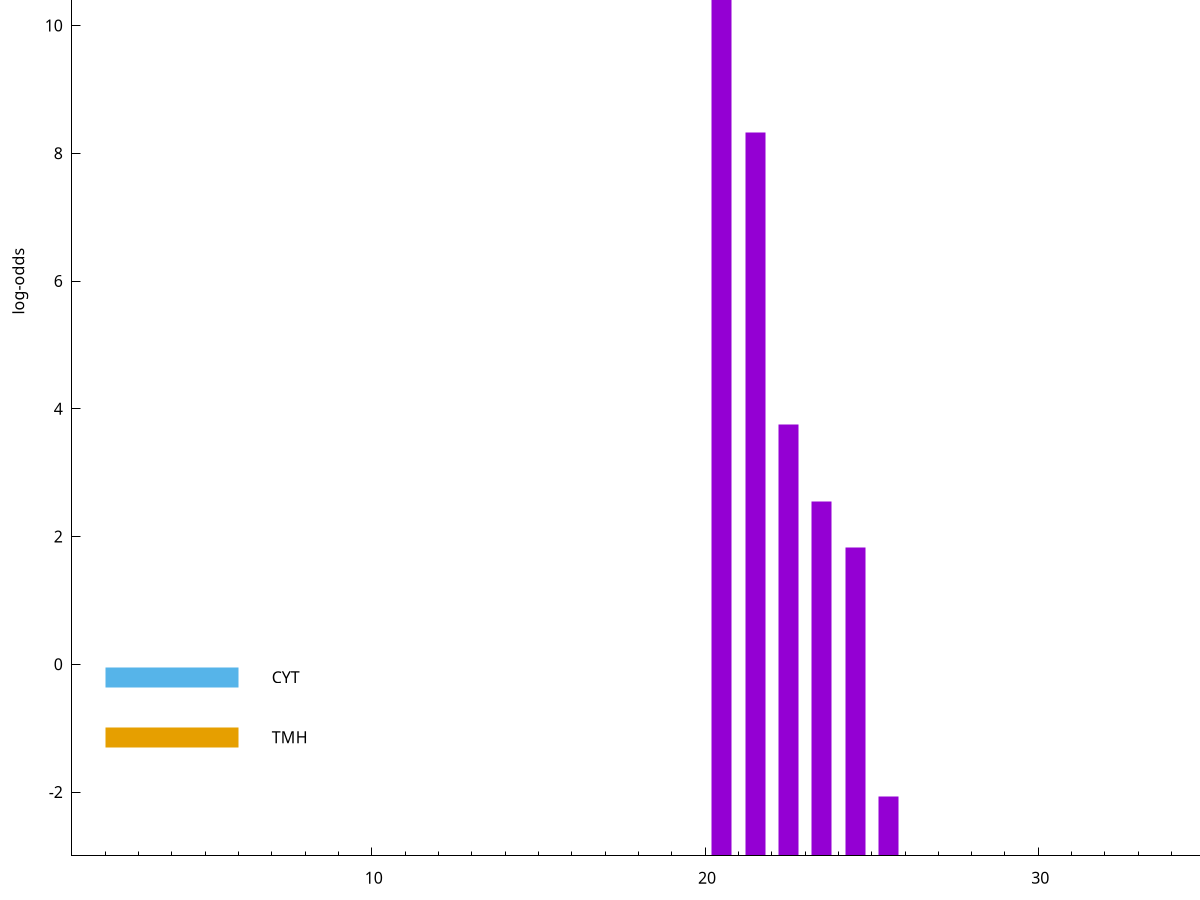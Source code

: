 set title "LipoP predictions for SRR3982230.gff"
set size 2., 1.4
set xrange [1:70] 
set mxtics 10
set yrange [-3:15]
set y2range [0:18]
set ylabel "log-odds"
set term postscript eps color solid "Helvetica" 30
set output "SRR3982230.gff5.eps"
set arrow from 2,12.6358 to 6,12.6358 nohead lt 1 lw 20
set label "SpI" at 7,12.6358
set arrow from 2,-0.200913 to 6,-0.200913 nohead lt 3 lw 20
set label "CYT" at 7,-0.200913
set arrow from 2,-1.14118 to 6,-1.14118 nohead lt 4 lw 20
set label "TMH" at 7,-1.14118
set arrow from 2,12.6358 to 6,12.6358 nohead lt 1 lw 20
set label "SpI" at 7,12.6358
# NOTE: The scores below are the log-odds scores with the threshold
# NOTE: subtracted (a hack to make gnuplot make the histogram all
# NOTE: look nice).
plot "-" axes x1y2 title "" with impulses lt 1 lw 20
20.500000 15.555500
21.500000 11.327440
22.500000 6.753310
23.500000 5.549210
24.500000 4.823880
25.500000 0.923930
e
exit
